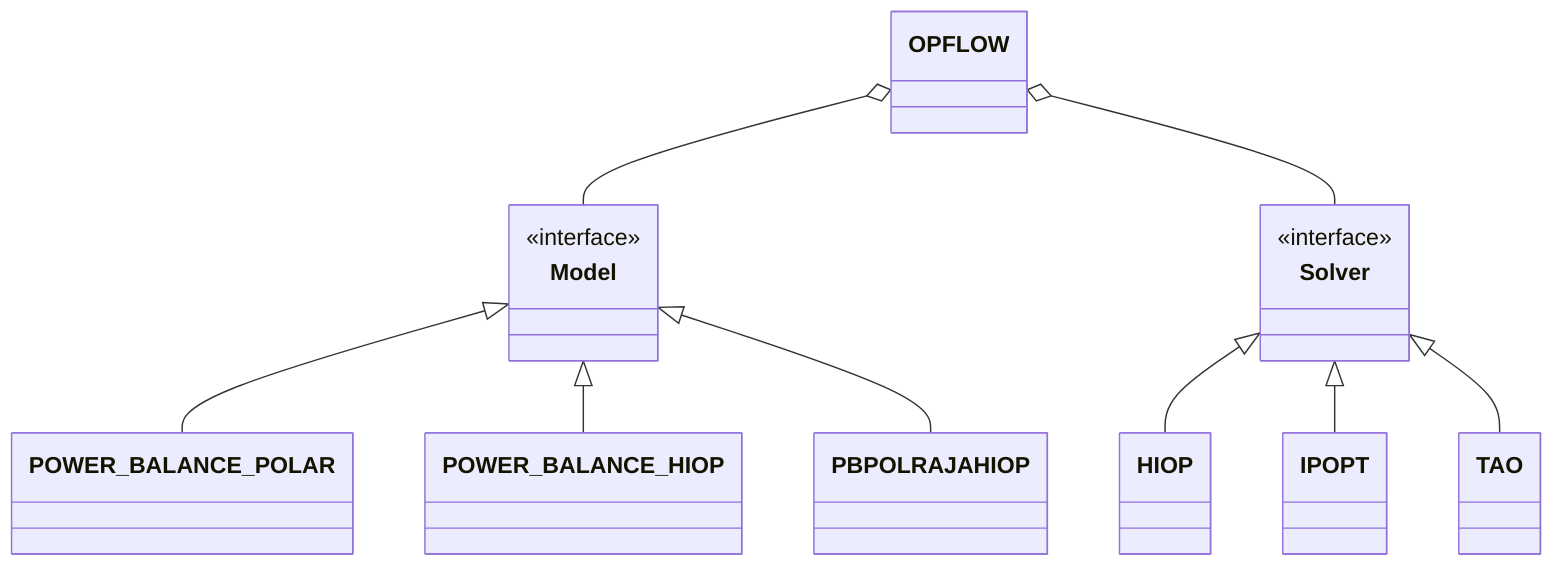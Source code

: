classDiagram

OPFLOW o-- Model
OPFLOW o-- Solver

Model <|-- POWER_BALANCE_POLAR
Model <|-- POWER_BALANCE_HIOP
Model <|-- PBPOLRAJAHIOP

Solver <|-- HIOP
Solver <|-- IPOPT
Solver <|-- TAO

class Model {
  <<interface>>
}

class Solver {
  <<interface>>
}